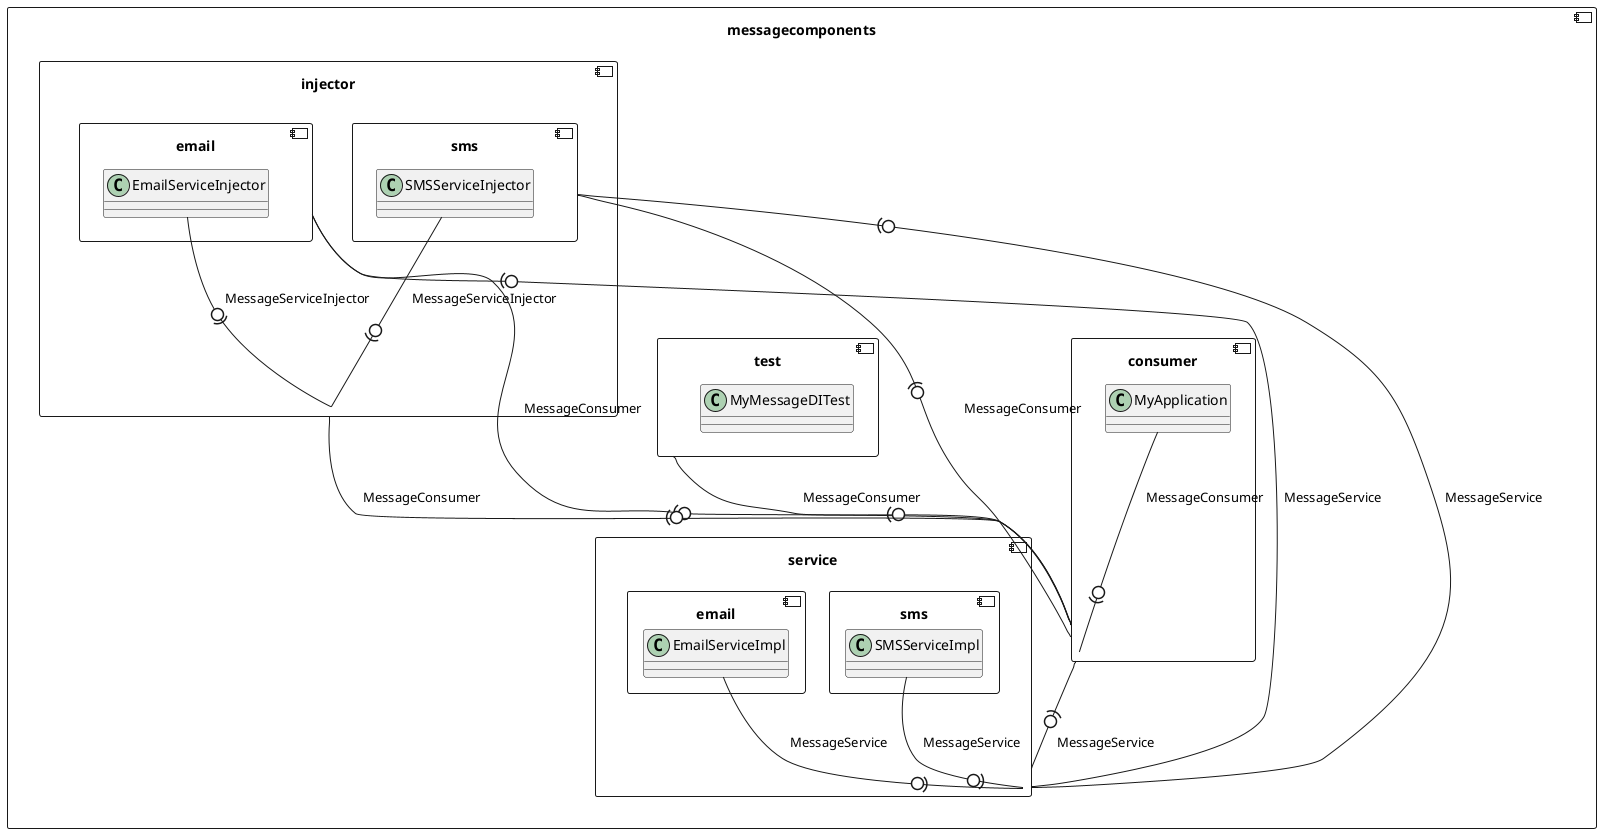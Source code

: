 @startuml
component messagecomponents {
component messagecomponents.injector {
component messagecomponents.injector.email {
  class messagecomponents.injector.email.EmailServiceInjector
}
component messagecomponents.injector.sms {
  class messagecomponents.injector.sms.SMSServiceInjector
}
}
component messagecomponents.consumer {
  class messagecomponents.consumer.MyApplication
}
component messagecomponents.test {
  class messagecomponents.test.MyMessageDITest
}
component messagecomponents.service {
component messagecomponents.service.email {
  class messagecomponents.service.email.EmailServiceImpl
}
component messagecomponents.service.sms {
  class messagecomponents.service.sms.SMSServiceImpl
}
}
}
messagecomponents.consumer.MyApplication -0)- messagecomponents.consumer : "MessageConsumer"
messagecomponents.service.email.EmailServiceImpl -0)- messagecomponents.service : "MessageService"
messagecomponents.injector.email.EmailServiceInjector -0)- messagecomponents.injector : "MessageServiceInjector"
messagecomponents.service.sms.SMSServiceImpl -0)- messagecomponents.service : "MessageService"
messagecomponents.injector.sms.SMSServiceInjector -0)- messagecomponents.injector : "MessageServiceInjector"
messagecomponents.consumer -(0- messagecomponents.service : "MessageService"
messagecomponents.injector.email -(0- messagecomponents.consumer : "MessageConsumer"
messagecomponents.injector.email -(0- messagecomponents.service : "MessageService"
messagecomponents.injector.sms -(0- messagecomponents.consumer : "MessageConsumer"
messagecomponents.injector.sms -(0- messagecomponents.service : "MessageService"
messagecomponents.test -(0- messagecomponents.consumer : "MessageConsumer"
messagecomponents.injector -(0- messagecomponents.consumer : "MessageConsumer"
@enduml
